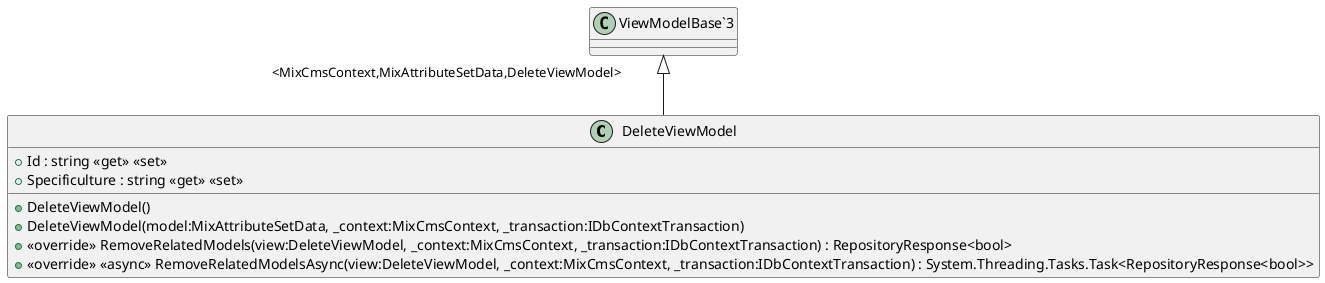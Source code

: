 @startuml
class DeleteViewModel {
    + Id : string <<get>> <<set>>
    + Specificulture : string <<get>> <<set>>
    + DeleteViewModel()
    + DeleteViewModel(model:MixAttributeSetData, _context:MixCmsContext, _transaction:IDbContextTransaction)
    + <<override>> RemoveRelatedModels(view:DeleteViewModel, _context:MixCmsContext, _transaction:IDbContextTransaction) : RepositoryResponse<bool>
    + <<override>> <<async>> RemoveRelatedModelsAsync(view:DeleteViewModel, _context:MixCmsContext, _transaction:IDbContextTransaction) : System.Threading.Tasks.Task<RepositoryResponse<bool>>
}
"ViewModelBase`3" "<MixCmsContext,MixAttributeSetData,DeleteViewModel>" <|-- DeleteViewModel
@enduml
